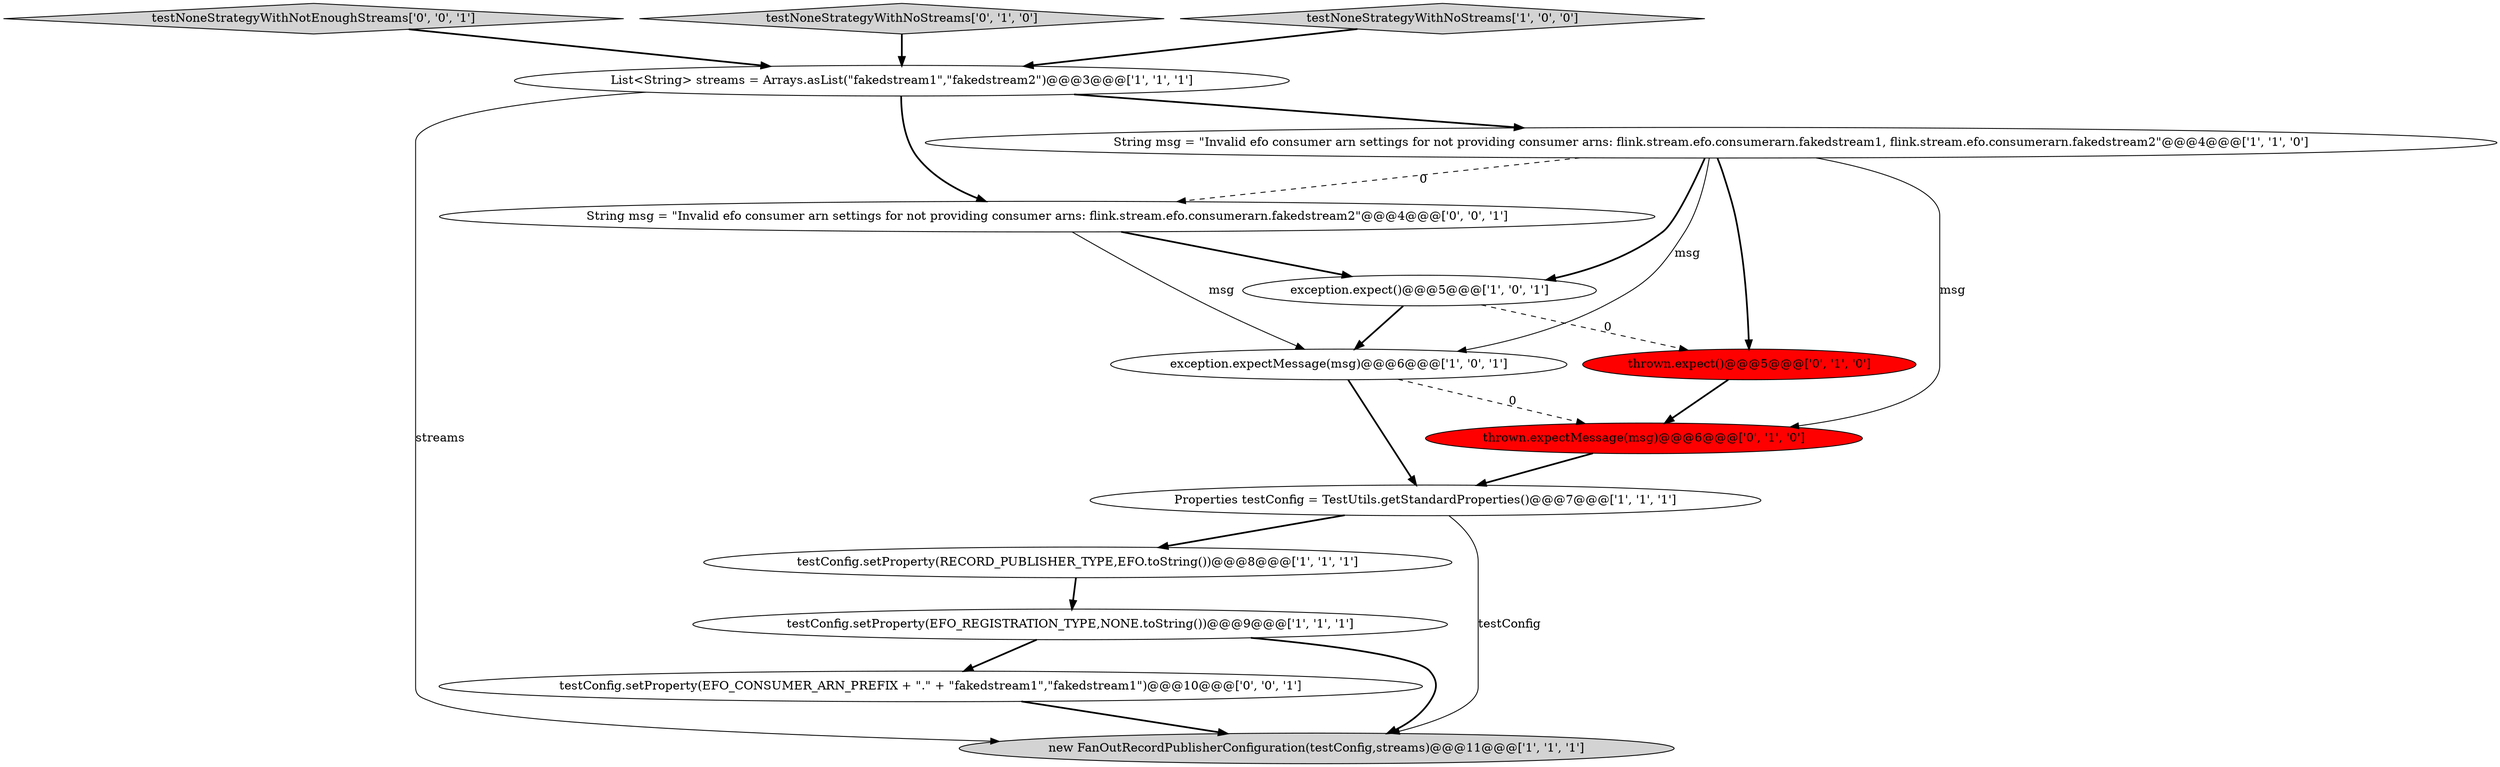 digraph {
2 [style = filled, label = "testConfig.setProperty(RECORD_PUBLISHER_TYPE,EFO.toString())@@@8@@@['1', '1', '1']", fillcolor = white, shape = ellipse image = "AAA0AAABBB1BBB"];
0 [style = filled, label = "List<String> streams = Arrays.asList(\"fakedstream1\",\"fakedstream2\")@@@3@@@['1', '1', '1']", fillcolor = white, shape = ellipse image = "AAA0AAABBB1BBB"];
14 [style = filled, label = "String msg = \"Invalid efo consumer arn settings for not providing consumer arns: flink.stream.efo.consumerarn.fakedstream2\"@@@4@@@['0', '0', '1']", fillcolor = white, shape = ellipse image = "AAA0AAABBB3BBB"];
12 [style = filled, label = "testNoneStrategyWithNotEnoughStreams['0', '0', '1']", fillcolor = lightgray, shape = diamond image = "AAA0AAABBB3BBB"];
10 [style = filled, label = "thrown.expect()@@@5@@@['0', '1', '0']", fillcolor = red, shape = ellipse image = "AAA1AAABBB2BBB"];
13 [style = filled, label = "testConfig.setProperty(EFO_CONSUMER_ARN_PREFIX + \".\" + \"fakedstream1\",\"fakedstream1\")@@@10@@@['0', '0', '1']", fillcolor = white, shape = ellipse image = "AAA0AAABBB3BBB"];
3 [style = filled, label = "exception.expect()@@@5@@@['1', '0', '1']", fillcolor = white, shape = ellipse image = "AAA0AAABBB1BBB"];
11 [style = filled, label = "testNoneStrategyWithNoStreams['0', '1', '0']", fillcolor = lightgray, shape = diamond image = "AAA0AAABBB2BBB"];
5 [style = filled, label = "String msg = \"Invalid efo consumer arn settings for not providing consumer arns: flink.stream.efo.consumerarn.fakedstream1, flink.stream.efo.consumerarn.fakedstream2\"@@@4@@@['1', '1', '0']", fillcolor = white, shape = ellipse image = "AAA0AAABBB1BBB"];
1 [style = filled, label = "new FanOutRecordPublisherConfiguration(testConfig,streams)@@@11@@@['1', '1', '1']", fillcolor = lightgray, shape = ellipse image = "AAA0AAABBB1BBB"];
7 [style = filled, label = "testConfig.setProperty(EFO_REGISTRATION_TYPE,NONE.toString())@@@9@@@['1', '1', '1']", fillcolor = white, shape = ellipse image = "AAA0AAABBB1BBB"];
6 [style = filled, label = "exception.expectMessage(msg)@@@6@@@['1', '0', '1']", fillcolor = white, shape = ellipse image = "AAA0AAABBB1BBB"];
4 [style = filled, label = "testNoneStrategyWithNoStreams['1', '0', '0']", fillcolor = lightgray, shape = diamond image = "AAA0AAABBB1BBB"];
9 [style = filled, label = "thrown.expectMessage(msg)@@@6@@@['0', '1', '0']", fillcolor = red, shape = ellipse image = "AAA1AAABBB2BBB"];
8 [style = filled, label = "Properties testConfig = TestUtils.getStandardProperties()@@@7@@@['1', '1', '1']", fillcolor = white, shape = ellipse image = "AAA0AAABBB1BBB"];
7->13 [style = bold, label=""];
5->3 [style = bold, label=""];
14->3 [style = bold, label=""];
5->10 [style = bold, label=""];
5->14 [style = dashed, label="0"];
7->1 [style = bold, label=""];
5->6 [style = solid, label="msg"];
6->9 [style = dashed, label="0"];
3->6 [style = bold, label=""];
5->9 [style = solid, label="msg"];
14->6 [style = solid, label="msg"];
9->8 [style = bold, label=""];
12->0 [style = bold, label=""];
13->1 [style = bold, label=""];
8->1 [style = solid, label="testConfig"];
4->0 [style = bold, label=""];
0->14 [style = bold, label=""];
11->0 [style = bold, label=""];
8->2 [style = bold, label=""];
6->8 [style = bold, label=""];
0->1 [style = solid, label="streams"];
10->9 [style = bold, label=""];
3->10 [style = dashed, label="0"];
2->7 [style = bold, label=""];
0->5 [style = bold, label=""];
}
